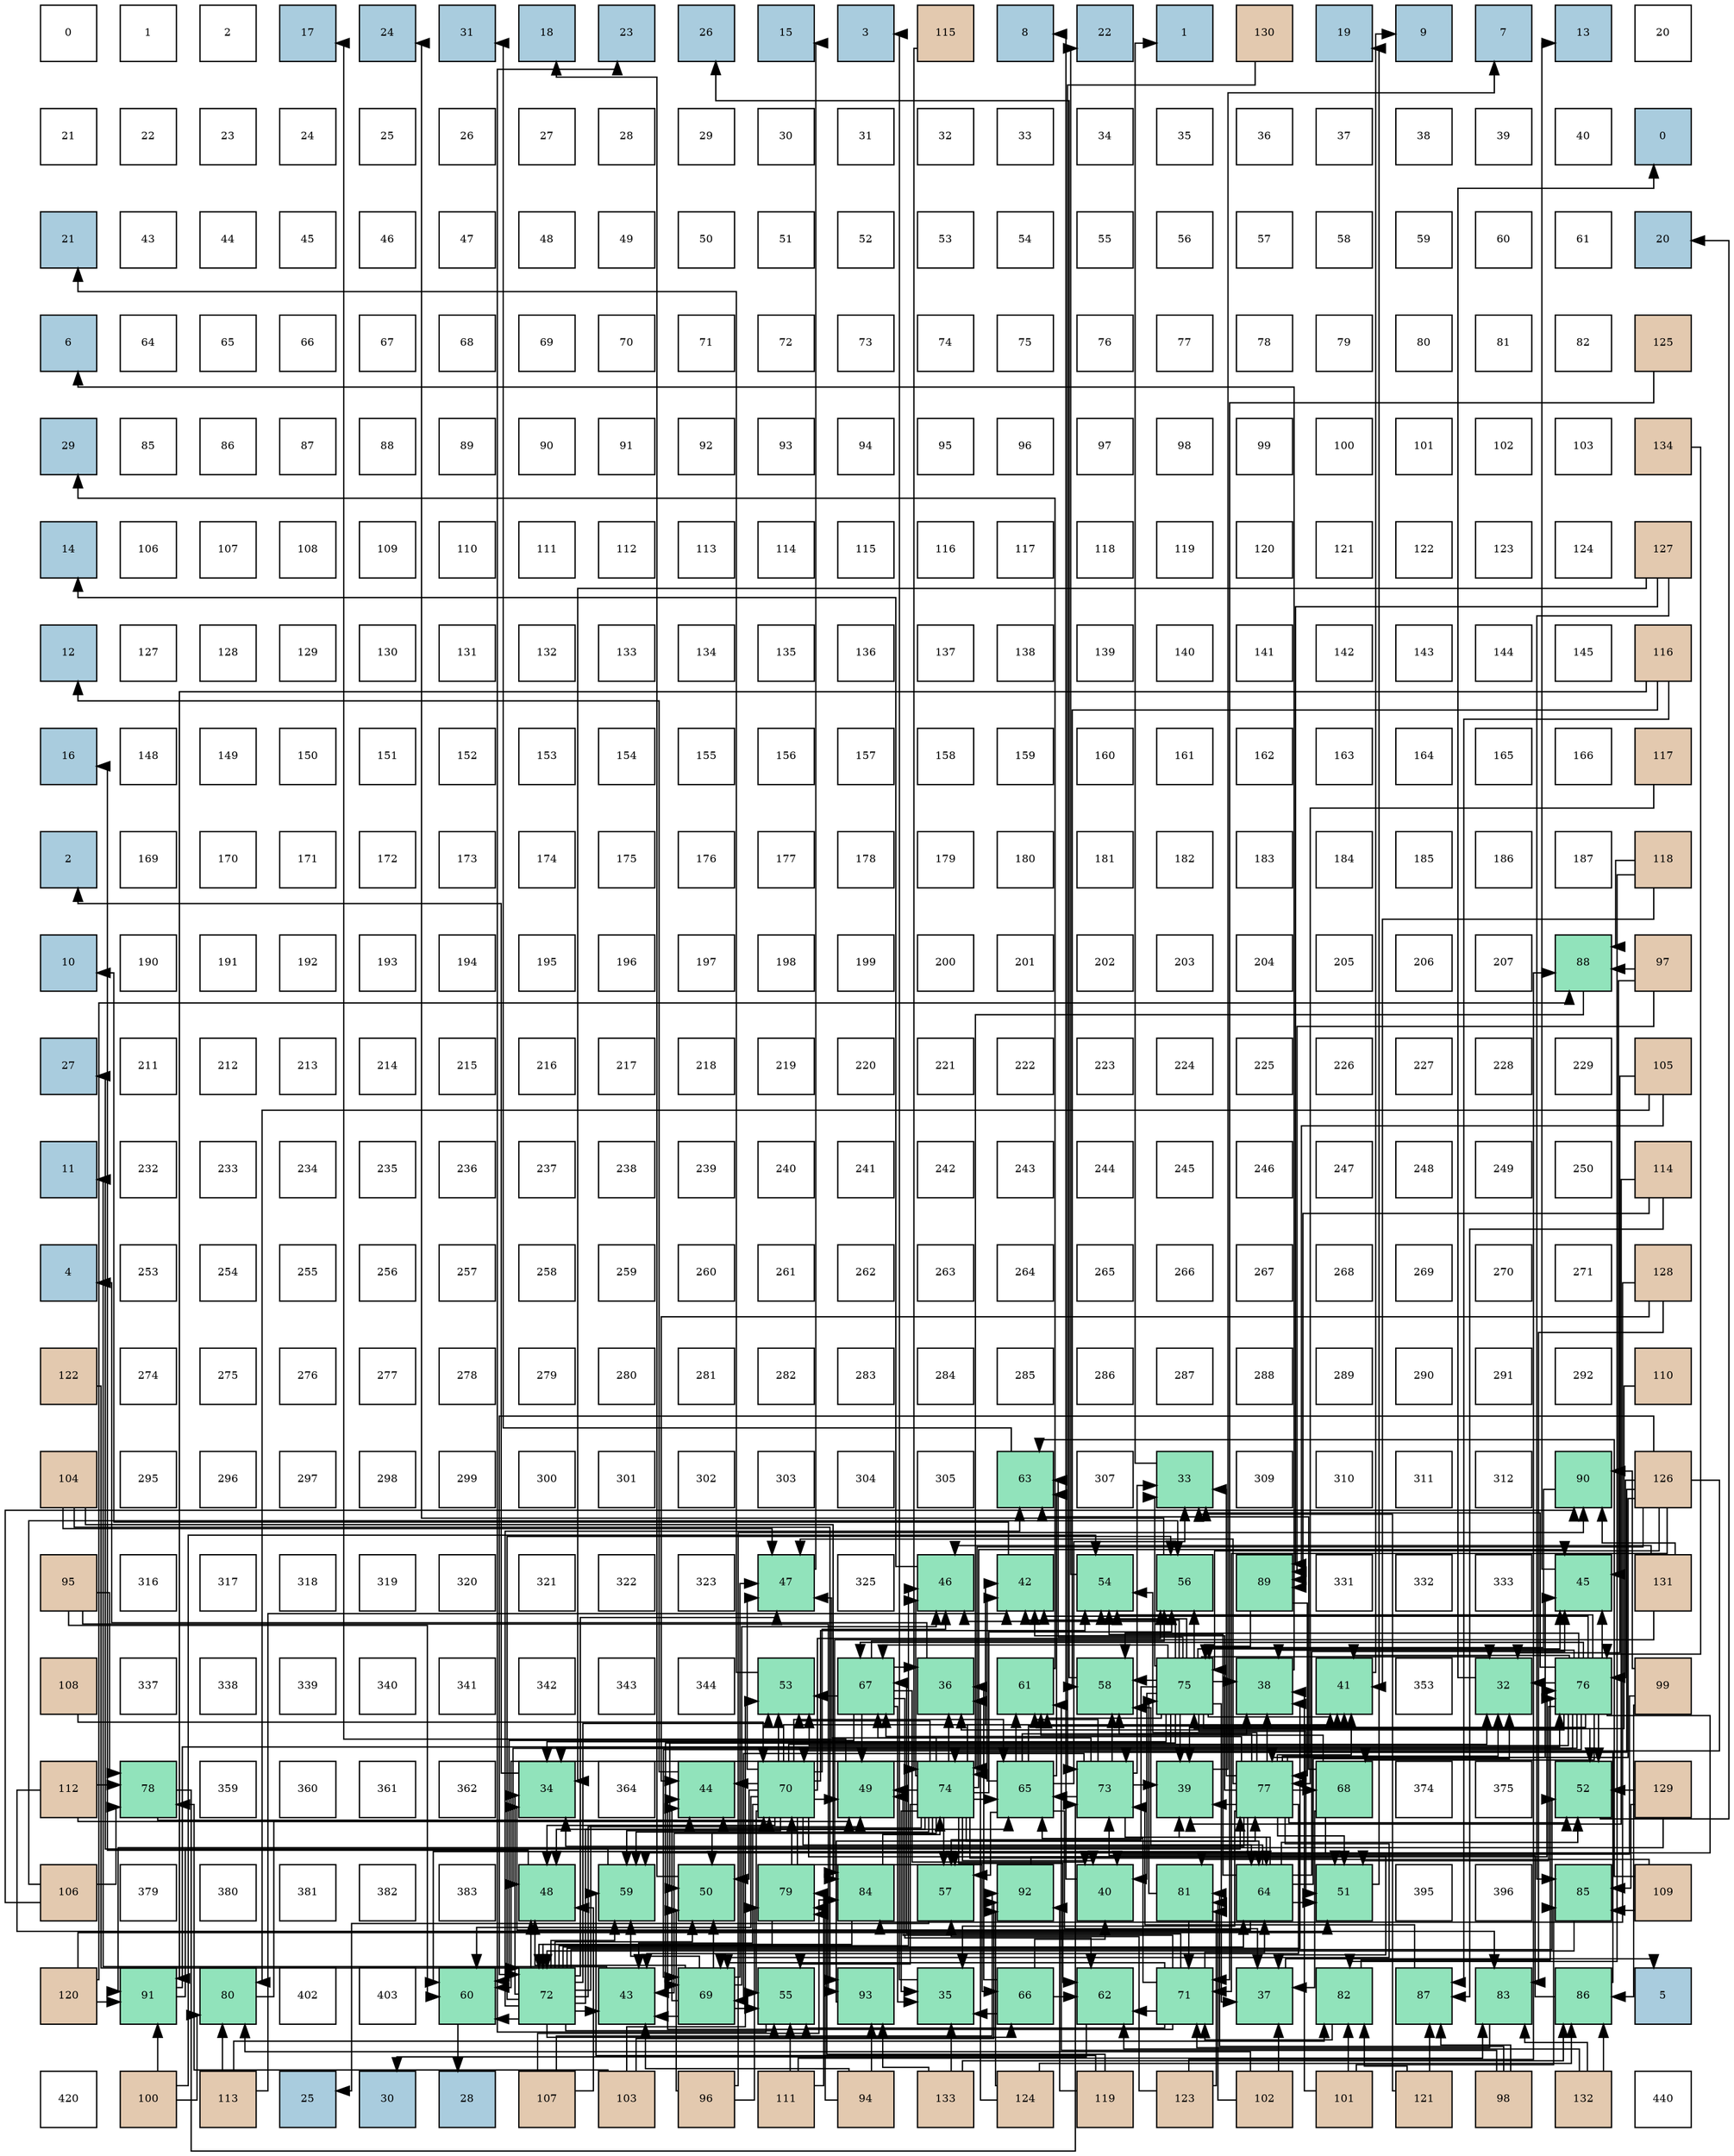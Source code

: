 digraph layout{
 rankdir=TB;
 splines=ortho;
 node [style=filled shape=square fixedsize=true width=0.6];
0[label="0", fontsize=8, fillcolor="#ffffff"];
1[label="1", fontsize=8, fillcolor="#ffffff"];
2[label="2", fontsize=8, fillcolor="#ffffff"];
3[label="17", fontsize=8, fillcolor="#a9ccde"];
4[label="24", fontsize=8, fillcolor="#a9ccde"];
5[label="31", fontsize=8, fillcolor="#a9ccde"];
6[label="18", fontsize=8, fillcolor="#a9ccde"];
7[label="23", fontsize=8, fillcolor="#a9ccde"];
8[label="26", fontsize=8, fillcolor="#a9ccde"];
9[label="15", fontsize=8, fillcolor="#a9ccde"];
10[label="3", fontsize=8, fillcolor="#a9ccde"];
11[label="115", fontsize=8, fillcolor="#e3c9af"];
12[label="8", fontsize=8, fillcolor="#a9ccde"];
13[label="22", fontsize=8, fillcolor="#a9ccde"];
14[label="1", fontsize=8, fillcolor="#a9ccde"];
15[label="130", fontsize=8, fillcolor="#e3c9af"];
16[label="19", fontsize=8, fillcolor="#a9ccde"];
17[label="9", fontsize=8, fillcolor="#a9ccde"];
18[label="7", fontsize=8, fillcolor="#a9ccde"];
19[label="13", fontsize=8, fillcolor="#a9ccde"];
20[label="20", fontsize=8, fillcolor="#ffffff"];
21[label="21", fontsize=8, fillcolor="#ffffff"];
22[label="22", fontsize=8, fillcolor="#ffffff"];
23[label="23", fontsize=8, fillcolor="#ffffff"];
24[label="24", fontsize=8, fillcolor="#ffffff"];
25[label="25", fontsize=8, fillcolor="#ffffff"];
26[label="26", fontsize=8, fillcolor="#ffffff"];
27[label="27", fontsize=8, fillcolor="#ffffff"];
28[label="28", fontsize=8, fillcolor="#ffffff"];
29[label="29", fontsize=8, fillcolor="#ffffff"];
30[label="30", fontsize=8, fillcolor="#ffffff"];
31[label="31", fontsize=8, fillcolor="#ffffff"];
32[label="32", fontsize=8, fillcolor="#ffffff"];
33[label="33", fontsize=8, fillcolor="#ffffff"];
34[label="34", fontsize=8, fillcolor="#ffffff"];
35[label="35", fontsize=8, fillcolor="#ffffff"];
36[label="36", fontsize=8, fillcolor="#ffffff"];
37[label="37", fontsize=8, fillcolor="#ffffff"];
38[label="38", fontsize=8, fillcolor="#ffffff"];
39[label="39", fontsize=8, fillcolor="#ffffff"];
40[label="40", fontsize=8, fillcolor="#ffffff"];
41[label="0", fontsize=8, fillcolor="#a9ccde"];
42[label="21", fontsize=8, fillcolor="#a9ccde"];
43[label="43", fontsize=8, fillcolor="#ffffff"];
44[label="44", fontsize=8, fillcolor="#ffffff"];
45[label="45", fontsize=8, fillcolor="#ffffff"];
46[label="46", fontsize=8, fillcolor="#ffffff"];
47[label="47", fontsize=8, fillcolor="#ffffff"];
48[label="48", fontsize=8, fillcolor="#ffffff"];
49[label="49", fontsize=8, fillcolor="#ffffff"];
50[label="50", fontsize=8, fillcolor="#ffffff"];
51[label="51", fontsize=8, fillcolor="#ffffff"];
52[label="52", fontsize=8, fillcolor="#ffffff"];
53[label="53", fontsize=8, fillcolor="#ffffff"];
54[label="54", fontsize=8, fillcolor="#ffffff"];
55[label="55", fontsize=8, fillcolor="#ffffff"];
56[label="56", fontsize=8, fillcolor="#ffffff"];
57[label="57", fontsize=8, fillcolor="#ffffff"];
58[label="58", fontsize=8, fillcolor="#ffffff"];
59[label="59", fontsize=8, fillcolor="#ffffff"];
60[label="60", fontsize=8, fillcolor="#ffffff"];
61[label="61", fontsize=8, fillcolor="#ffffff"];
62[label="20", fontsize=8, fillcolor="#a9ccde"];
63[label="6", fontsize=8, fillcolor="#a9ccde"];
64[label="64", fontsize=8, fillcolor="#ffffff"];
65[label="65", fontsize=8, fillcolor="#ffffff"];
66[label="66", fontsize=8, fillcolor="#ffffff"];
67[label="67", fontsize=8, fillcolor="#ffffff"];
68[label="68", fontsize=8, fillcolor="#ffffff"];
69[label="69", fontsize=8, fillcolor="#ffffff"];
70[label="70", fontsize=8, fillcolor="#ffffff"];
71[label="71", fontsize=8, fillcolor="#ffffff"];
72[label="72", fontsize=8, fillcolor="#ffffff"];
73[label="73", fontsize=8, fillcolor="#ffffff"];
74[label="74", fontsize=8, fillcolor="#ffffff"];
75[label="75", fontsize=8, fillcolor="#ffffff"];
76[label="76", fontsize=8, fillcolor="#ffffff"];
77[label="77", fontsize=8, fillcolor="#ffffff"];
78[label="78", fontsize=8, fillcolor="#ffffff"];
79[label="79", fontsize=8, fillcolor="#ffffff"];
80[label="80", fontsize=8, fillcolor="#ffffff"];
81[label="81", fontsize=8, fillcolor="#ffffff"];
82[label="82", fontsize=8, fillcolor="#ffffff"];
83[label="125", fontsize=8, fillcolor="#e3c9af"];
84[label="29", fontsize=8, fillcolor="#a9ccde"];
85[label="85", fontsize=8, fillcolor="#ffffff"];
86[label="86", fontsize=8, fillcolor="#ffffff"];
87[label="87", fontsize=8, fillcolor="#ffffff"];
88[label="88", fontsize=8, fillcolor="#ffffff"];
89[label="89", fontsize=8, fillcolor="#ffffff"];
90[label="90", fontsize=8, fillcolor="#ffffff"];
91[label="91", fontsize=8, fillcolor="#ffffff"];
92[label="92", fontsize=8, fillcolor="#ffffff"];
93[label="93", fontsize=8, fillcolor="#ffffff"];
94[label="94", fontsize=8, fillcolor="#ffffff"];
95[label="95", fontsize=8, fillcolor="#ffffff"];
96[label="96", fontsize=8, fillcolor="#ffffff"];
97[label="97", fontsize=8, fillcolor="#ffffff"];
98[label="98", fontsize=8, fillcolor="#ffffff"];
99[label="99", fontsize=8, fillcolor="#ffffff"];
100[label="100", fontsize=8, fillcolor="#ffffff"];
101[label="101", fontsize=8, fillcolor="#ffffff"];
102[label="102", fontsize=8, fillcolor="#ffffff"];
103[label="103", fontsize=8, fillcolor="#ffffff"];
104[label="134", fontsize=8, fillcolor="#e3c9af"];
105[label="14", fontsize=8, fillcolor="#a9ccde"];
106[label="106", fontsize=8, fillcolor="#ffffff"];
107[label="107", fontsize=8, fillcolor="#ffffff"];
108[label="108", fontsize=8, fillcolor="#ffffff"];
109[label="109", fontsize=8, fillcolor="#ffffff"];
110[label="110", fontsize=8, fillcolor="#ffffff"];
111[label="111", fontsize=8, fillcolor="#ffffff"];
112[label="112", fontsize=8, fillcolor="#ffffff"];
113[label="113", fontsize=8, fillcolor="#ffffff"];
114[label="114", fontsize=8, fillcolor="#ffffff"];
115[label="115", fontsize=8, fillcolor="#ffffff"];
116[label="116", fontsize=8, fillcolor="#ffffff"];
117[label="117", fontsize=8, fillcolor="#ffffff"];
118[label="118", fontsize=8, fillcolor="#ffffff"];
119[label="119", fontsize=8, fillcolor="#ffffff"];
120[label="120", fontsize=8, fillcolor="#ffffff"];
121[label="121", fontsize=8, fillcolor="#ffffff"];
122[label="122", fontsize=8, fillcolor="#ffffff"];
123[label="123", fontsize=8, fillcolor="#ffffff"];
124[label="124", fontsize=8, fillcolor="#ffffff"];
125[label="127", fontsize=8, fillcolor="#e3c9af"];
126[label="12", fontsize=8, fillcolor="#a9ccde"];
127[label="127", fontsize=8, fillcolor="#ffffff"];
128[label="128", fontsize=8, fillcolor="#ffffff"];
129[label="129", fontsize=8, fillcolor="#ffffff"];
130[label="130", fontsize=8, fillcolor="#ffffff"];
131[label="131", fontsize=8, fillcolor="#ffffff"];
132[label="132", fontsize=8, fillcolor="#ffffff"];
133[label="133", fontsize=8, fillcolor="#ffffff"];
134[label="134", fontsize=8, fillcolor="#ffffff"];
135[label="135", fontsize=8, fillcolor="#ffffff"];
136[label="136", fontsize=8, fillcolor="#ffffff"];
137[label="137", fontsize=8, fillcolor="#ffffff"];
138[label="138", fontsize=8, fillcolor="#ffffff"];
139[label="139", fontsize=8, fillcolor="#ffffff"];
140[label="140", fontsize=8, fillcolor="#ffffff"];
141[label="141", fontsize=8, fillcolor="#ffffff"];
142[label="142", fontsize=8, fillcolor="#ffffff"];
143[label="143", fontsize=8, fillcolor="#ffffff"];
144[label="144", fontsize=8, fillcolor="#ffffff"];
145[label="145", fontsize=8, fillcolor="#ffffff"];
146[label="116", fontsize=8, fillcolor="#e3c9af"];
147[label="16", fontsize=8, fillcolor="#a9ccde"];
148[label="148", fontsize=8, fillcolor="#ffffff"];
149[label="149", fontsize=8, fillcolor="#ffffff"];
150[label="150", fontsize=8, fillcolor="#ffffff"];
151[label="151", fontsize=8, fillcolor="#ffffff"];
152[label="152", fontsize=8, fillcolor="#ffffff"];
153[label="153", fontsize=8, fillcolor="#ffffff"];
154[label="154", fontsize=8, fillcolor="#ffffff"];
155[label="155", fontsize=8, fillcolor="#ffffff"];
156[label="156", fontsize=8, fillcolor="#ffffff"];
157[label="157", fontsize=8, fillcolor="#ffffff"];
158[label="158", fontsize=8, fillcolor="#ffffff"];
159[label="159", fontsize=8, fillcolor="#ffffff"];
160[label="160", fontsize=8, fillcolor="#ffffff"];
161[label="161", fontsize=8, fillcolor="#ffffff"];
162[label="162", fontsize=8, fillcolor="#ffffff"];
163[label="163", fontsize=8, fillcolor="#ffffff"];
164[label="164", fontsize=8, fillcolor="#ffffff"];
165[label="165", fontsize=8, fillcolor="#ffffff"];
166[label="166", fontsize=8, fillcolor="#ffffff"];
167[label="117", fontsize=8, fillcolor="#e3c9af"];
168[label="2", fontsize=8, fillcolor="#a9ccde"];
169[label="169", fontsize=8, fillcolor="#ffffff"];
170[label="170", fontsize=8, fillcolor="#ffffff"];
171[label="171", fontsize=8, fillcolor="#ffffff"];
172[label="172", fontsize=8, fillcolor="#ffffff"];
173[label="173", fontsize=8, fillcolor="#ffffff"];
174[label="174", fontsize=8, fillcolor="#ffffff"];
175[label="175", fontsize=8, fillcolor="#ffffff"];
176[label="176", fontsize=8, fillcolor="#ffffff"];
177[label="177", fontsize=8, fillcolor="#ffffff"];
178[label="178", fontsize=8, fillcolor="#ffffff"];
179[label="179", fontsize=8, fillcolor="#ffffff"];
180[label="180", fontsize=8, fillcolor="#ffffff"];
181[label="181", fontsize=8, fillcolor="#ffffff"];
182[label="182", fontsize=8, fillcolor="#ffffff"];
183[label="183", fontsize=8, fillcolor="#ffffff"];
184[label="184", fontsize=8, fillcolor="#ffffff"];
185[label="185", fontsize=8, fillcolor="#ffffff"];
186[label="186", fontsize=8, fillcolor="#ffffff"];
187[label="187", fontsize=8, fillcolor="#ffffff"];
188[label="118", fontsize=8, fillcolor="#e3c9af"];
189[label="10", fontsize=8, fillcolor="#a9ccde"];
190[label="190", fontsize=8, fillcolor="#ffffff"];
191[label="191", fontsize=8, fillcolor="#ffffff"];
192[label="192", fontsize=8, fillcolor="#ffffff"];
193[label="193", fontsize=8, fillcolor="#ffffff"];
194[label="194", fontsize=8, fillcolor="#ffffff"];
195[label="195", fontsize=8, fillcolor="#ffffff"];
196[label="196", fontsize=8, fillcolor="#ffffff"];
197[label="197", fontsize=8, fillcolor="#ffffff"];
198[label="198", fontsize=8, fillcolor="#ffffff"];
199[label="199", fontsize=8, fillcolor="#ffffff"];
200[label="200", fontsize=8, fillcolor="#ffffff"];
201[label="201", fontsize=8, fillcolor="#ffffff"];
202[label="202", fontsize=8, fillcolor="#ffffff"];
203[label="203", fontsize=8, fillcolor="#ffffff"];
204[label="204", fontsize=8, fillcolor="#ffffff"];
205[label="205", fontsize=8, fillcolor="#ffffff"];
206[label="206", fontsize=8, fillcolor="#ffffff"];
207[label="207", fontsize=8, fillcolor="#ffffff"];
208[label="88", fontsize=8, fillcolor="#91e3bb"];
209[label="97", fontsize=8, fillcolor="#e3c9af"];
210[label="27", fontsize=8, fillcolor="#a9ccde"];
211[label="211", fontsize=8, fillcolor="#ffffff"];
212[label="212", fontsize=8, fillcolor="#ffffff"];
213[label="213", fontsize=8, fillcolor="#ffffff"];
214[label="214", fontsize=8, fillcolor="#ffffff"];
215[label="215", fontsize=8, fillcolor="#ffffff"];
216[label="216", fontsize=8, fillcolor="#ffffff"];
217[label="217", fontsize=8, fillcolor="#ffffff"];
218[label="218", fontsize=8, fillcolor="#ffffff"];
219[label="219", fontsize=8, fillcolor="#ffffff"];
220[label="220", fontsize=8, fillcolor="#ffffff"];
221[label="221", fontsize=8, fillcolor="#ffffff"];
222[label="222", fontsize=8, fillcolor="#ffffff"];
223[label="223", fontsize=8, fillcolor="#ffffff"];
224[label="224", fontsize=8, fillcolor="#ffffff"];
225[label="225", fontsize=8, fillcolor="#ffffff"];
226[label="226", fontsize=8, fillcolor="#ffffff"];
227[label="227", fontsize=8, fillcolor="#ffffff"];
228[label="228", fontsize=8, fillcolor="#ffffff"];
229[label="229", fontsize=8, fillcolor="#ffffff"];
230[label="105", fontsize=8, fillcolor="#e3c9af"];
231[label="11", fontsize=8, fillcolor="#a9ccde"];
232[label="232", fontsize=8, fillcolor="#ffffff"];
233[label="233", fontsize=8, fillcolor="#ffffff"];
234[label="234", fontsize=8, fillcolor="#ffffff"];
235[label="235", fontsize=8, fillcolor="#ffffff"];
236[label="236", fontsize=8, fillcolor="#ffffff"];
237[label="237", fontsize=8, fillcolor="#ffffff"];
238[label="238", fontsize=8, fillcolor="#ffffff"];
239[label="239", fontsize=8, fillcolor="#ffffff"];
240[label="240", fontsize=8, fillcolor="#ffffff"];
241[label="241", fontsize=8, fillcolor="#ffffff"];
242[label="242", fontsize=8, fillcolor="#ffffff"];
243[label="243", fontsize=8, fillcolor="#ffffff"];
244[label="244", fontsize=8, fillcolor="#ffffff"];
245[label="245", fontsize=8, fillcolor="#ffffff"];
246[label="246", fontsize=8, fillcolor="#ffffff"];
247[label="247", fontsize=8, fillcolor="#ffffff"];
248[label="248", fontsize=8, fillcolor="#ffffff"];
249[label="249", fontsize=8, fillcolor="#ffffff"];
250[label="250", fontsize=8, fillcolor="#ffffff"];
251[label="114", fontsize=8, fillcolor="#e3c9af"];
252[label="4", fontsize=8, fillcolor="#a9ccde"];
253[label="253", fontsize=8, fillcolor="#ffffff"];
254[label="254", fontsize=8, fillcolor="#ffffff"];
255[label="255", fontsize=8, fillcolor="#ffffff"];
256[label="256", fontsize=8, fillcolor="#ffffff"];
257[label="257", fontsize=8, fillcolor="#ffffff"];
258[label="258", fontsize=8, fillcolor="#ffffff"];
259[label="259", fontsize=8, fillcolor="#ffffff"];
260[label="260", fontsize=8, fillcolor="#ffffff"];
261[label="261", fontsize=8, fillcolor="#ffffff"];
262[label="262", fontsize=8, fillcolor="#ffffff"];
263[label="263", fontsize=8, fillcolor="#ffffff"];
264[label="264", fontsize=8, fillcolor="#ffffff"];
265[label="265", fontsize=8, fillcolor="#ffffff"];
266[label="266", fontsize=8, fillcolor="#ffffff"];
267[label="267", fontsize=8, fillcolor="#ffffff"];
268[label="268", fontsize=8, fillcolor="#ffffff"];
269[label="269", fontsize=8, fillcolor="#ffffff"];
270[label="270", fontsize=8, fillcolor="#ffffff"];
271[label="271", fontsize=8, fillcolor="#ffffff"];
272[label="128", fontsize=8, fillcolor="#e3c9af"];
273[label="122", fontsize=8, fillcolor="#e3c9af"];
274[label="274", fontsize=8, fillcolor="#ffffff"];
275[label="275", fontsize=8, fillcolor="#ffffff"];
276[label="276", fontsize=8, fillcolor="#ffffff"];
277[label="277", fontsize=8, fillcolor="#ffffff"];
278[label="278", fontsize=8, fillcolor="#ffffff"];
279[label="279", fontsize=8, fillcolor="#ffffff"];
280[label="280", fontsize=8, fillcolor="#ffffff"];
281[label="281", fontsize=8, fillcolor="#ffffff"];
282[label="282", fontsize=8, fillcolor="#ffffff"];
283[label="283", fontsize=8, fillcolor="#ffffff"];
284[label="284", fontsize=8, fillcolor="#ffffff"];
285[label="285", fontsize=8, fillcolor="#ffffff"];
286[label="286", fontsize=8, fillcolor="#ffffff"];
287[label="287", fontsize=8, fillcolor="#ffffff"];
288[label="288", fontsize=8, fillcolor="#ffffff"];
289[label="289", fontsize=8, fillcolor="#ffffff"];
290[label="290", fontsize=8, fillcolor="#ffffff"];
291[label="291", fontsize=8, fillcolor="#ffffff"];
292[label="292", fontsize=8, fillcolor="#ffffff"];
293[label="110", fontsize=8, fillcolor="#e3c9af"];
294[label="104", fontsize=8, fillcolor="#e3c9af"];
295[label="295", fontsize=8, fillcolor="#ffffff"];
296[label="296", fontsize=8, fillcolor="#ffffff"];
297[label="297", fontsize=8, fillcolor="#ffffff"];
298[label="298", fontsize=8, fillcolor="#ffffff"];
299[label="299", fontsize=8, fillcolor="#ffffff"];
300[label="300", fontsize=8, fillcolor="#ffffff"];
301[label="301", fontsize=8, fillcolor="#ffffff"];
302[label="302", fontsize=8, fillcolor="#ffffff"];
303[label="303", fontsize=8, fillcolor="#ffffff"];
304[label="304", fontsize=8, fillcolor="#ffffff"];
305[label="305", fontsize=8, fillcolor="#ffffff"];
306[label="63", fontsize=8, fillcolor="#91e3bb"];
307[label="307", fontsize=8, fillcolor="#ffffff"];
308[label="33", fontsize=8, fillcolor="#91e3bb"];
309[label="309", fontsize=8, fillcolor="#ffffff"];
310[label="310", fontsize=8, fillcolor="#ffffff"];
311[label="311", fontsize=8, fillcolor="#ffffff"];
312[label="312", fontsize=8, fillcolor="#ffffff"];
313[label="90", fontsize=8, fillcolor="#91e3bb"];
314[label="126", fontsize=8, fillcolor="#e3c9af"];
315[label="95", fontsize=8, fillcolor="#e3c9af"];
316[label="316", fontsize=8, fillcolor="#ffffff"];
317[label="317", fontsize=8, fillcolor="#ffffff"];
318[label="318", fontsize=8, fillcolor="#ffffff"];
319[label="319", fontsize=8, fillcolor="#ffffff"];
320[label="320", fontsize=8, fillcolor="#ffffff"];
321[label="321", fontsize=8, fillcolor="#ffffff"];
322[label="322", fontsize=8, fillcolor="#ffffff"];
323[label="323", fontsize=8, fillcolor="#ffffff"];
324[label="47", fontsize=8, fillcolor="#91e3bb"];
325[label="325", fontsize=8, fillcolor="#ffffff"];
326[label="46", fontsize=8, fillcolor="#91e3bb"];
327[label="42", fontsize=8, fillcolor="#91e3bb"];
328[label="54", fontsize=8, fillcolor="#91e3bb"];
329[label="56", fontsize=8, fillcolor="#91e3bb"];
330[label="89", fontsize=8, fillcolor="#91e3bb"];
331[label="331", fontsize=8, fillcolor="#ffffff"];
332[label="332", fontsize=8, fillcolor="#ffffff"];
333[label="333", fontsize=8, fillcolor="#ffffff"];
334[label="45", fontsize=8, fillcolor="#91e3bb"];
335[label="131", fontsize=8, fillcolor="#e3c9af"];
336[label="108", fontsize=8, fillcolor="#e3c9af"];
337[label="337", fontsize=8, fillcolor="#ffffff"];
338[label="338", fontsize=8, fillcolor="#ffffff"];
339[label="339", fontsize=8, fillcolor="#ffffff"];
340[label="340", fontsize=8, fillcolor="#ffffff"];
341[label="341", fontsize=8, fillcolor="#ffffff"];
342[label="342", fontsize=8, fillcolor="#ffffff"];
343[label="343", fontsize=8, fillcolor="#ffffff"];
344[label="344", fontsize=8, fillcolor="#ffffff"];
345[label="53", fontsize=8, fillcolor="#91e3bb"];
346[label="67", fontsize=8, fillcolor="#91e3bb"];
347[label="36", fontsize=8, fillcolor="#91e3bb"];
348[label="61", fontsize=8, fillcolor="#91e3bb"];
349[label="58", fontsize=8, fillcolor="#91e3bb"];
350[label="75", fontsize=8, fillcolor="#91e3bb"];
351[label="38", fontsize=8, fillcolor="#91e3bb"];
352[label="41", fontsize=8, fillcolor="#91e3bb"];
353[label="353", fontsize=8, fillcolor="#ffffff"];
354[label="32", fontsize=8, fillcolor="#91e3bb"];
355[label="76", fontsize=8, fillcolor="#91e3bb"];
356[label="99", fontsize=8, fillcolor="#e3c9af"];
357[label="112", fontsize=8, fillcolor="#e3c9af"];
358[label="78", fontsize=8, fillcolor="#91e3bb"];
359[label="359", fontsize=8, fillcolor="#ffffff"];
360[label="360", fontsize=8, fillcolor="#ffffff"];
361[label="361", fontsize=8, fillcolor="#ffffff"];
362[label="362", fontsize=8, fillcolor="#ffffff"];
363[label="34", fontsize=8, fillcolor="#91e3bb"];
364[label="364", fontsize=8, fillcolor="#ffffff"];
365[label="44", fontsize=8, fillcolor="#91e3bb"];
366[label="70", fontsize=8, fillcolor="#91e3bb"];
367[label="49", fontsize=8, fillcolor="#91e3bb"];
368[label="74", fontsize=8, fillcolor="#91e3bb"];
369[label="65", fontsize=8, fillcolor="#91e3bb"];
370[label="73", fontsize=8, fillcolor="#91e3bb"];
371[label="39", fontsize=8, fillcolor="#91e3bb"];
372[label="77", fontsize=8, fillcolor="#91e3bb"];
373[label="68", fontsize=8, fillcolor="#91e3bb"];
374[label="374", fontsize=8, fillcolor="#ffffff"];
375[label="375", fontsize=8, fillcolor="#ffffff"];
376[label="52", fontsize=8, fillcolor="#91e3bb"];
377[label="129", fontsize=8, fillcolor="#e3c9af"];
378[label="106", fontsize=8, fillcolor="#e3c9af"];
379[label="379", fontsize=8, fillcolor="#ffffff"];
380[label="380", fontsize=8, fillcolor="#ffffff"];
381[label="381", fontsize=8, fillcolor="#ffffff"];
382[label="382", fontsize=8, fillcolor="#ffffff"];
383[label="383", fontsize=8, fillcolor="#ffffff"];
384[label="48", fontsize=8, fillcolor="#91e3bb"];
385[label="59", fontsize=8, fillcolor="#91e3bb"];
386[label="50", fontsize=8, fillcolor="#91e3bb"];
387[label="79", fontsize=8, fillcolor="#91e3bb"];
388[label="84", fontsize=8, fillcolor="#91e3bb"];
389[label="57", fontsize=8, fillcolor="#91e3bb"];
390[label="92", fontsize=8, fillcolor="#91e3bb"];
391[label="40", fontsize=8, fillcolor="#91e3bb"];
392[label="81", fontsize=8, fillcolor="#91e3bb"];
393[label="64", fontsize=8, fillcolor="#91e3bb"];
394[label="51", fontsize=8, fillcolor="#91e3bb"];
395[label="395", fontsize=8, fillcolor="#ffffff"];
396[label="396", fontsize=8, fillcolor="#ffffff"];
397[label="85", fontsize=8, fillcolor="#91e3bb"];
398[label="109", fontsize=8, fillcolor="#e3c9af"];
399[label="120", fontsize=8, fillcolor="#e3c9af"];
400[label="91", fontsize=8, fillcolor="#91e3bb"];
401[label="80", fontsize=8, fillcolor="#91e3bb"];
402[label="402", fontsize=8, fillcolor="#ffffff"];
403[label="403", fontsize=8, fillcolor="#ffffff"];
404[label="60", fontsize=8, fillcolor="#91e3bb"];
405[label="72", fontsize=8, fillcolor="#91e3bb"];
406[label="43", fontsize=8, fillcolor="#91e3bb"];
407[label="69", fontsize=8, fillcolor="#91e3bb"];
408[label="55", fontsize=8, fillcolor="#91e3bb"];
409[label="93", fontsize=8, fillcolor="#91e3bb"];
410[label="35", fontsize=8, fillcolor="#91e3bb"];
411[label="66", fontsize=8, fillcolor="#91e3bb"];
412[label="62", fontsize=8, fillcolor="#91e3bb"];
413[label="71", fontsize=8, fillcolor="#91e3bb"];
414[label="37", fontsize=8, fillcolor="#91e3bb"];
415[label="82", fontsize=8, fillcolor="#91e3bb"];
416[label="87", fontsize=8, fillcolor="#91e3bb"];
417[label="83", fontsize=8, fillcolor="#91e3bb"];
418[label="86", fontsize=8, fillcolor="#91e3bb"];
419[label="5", fontsize=8, fillcolor="#a9ccde"];
420[label="420", fontsize=8, fillcolor="#ffffff"];
421[label="100", fontsize=8, fillcolor="#e3c9af"];
422[label="113", fontsize=8, fillcolor="#e3c9af"];
423[label="25", fontsize=8, fillcolor="#a9ccde"];
424[label="30", fontsize=8, fillcolor="#a9ccde"];
425[label="28", fontsize=8, fillcolor="#a9ccde"];
426[label="107", fontsize=8, fillcolor="#e3c9af"];
427[label="103", fontsize=8, fillcolor="#e3c9af"];
428[label="96", fontsize=8, fillcolor="#e3c9af"];
429[label="111", fontsize=8, fillcolor="#e3c9af"];
430[label="94", fontsize=8, fillcolor="#e3c9af"];
431[label="133", fontsize=8, fillcolor="#e3c9af"];
432[label="124", fontsize=8, fillcolor="#e3c9af"];
433[label="119", fontsize=8, fillcolor="#e3c9af"];
434[label="123", fontsize=8, fillcolor="#e3c9af"];
435[label="102", fontsize=8, fillcolor="#e3c9af"];
436[label="101", fontsize=8, fillcolor="#e3c9af"];
437[label="121", fontsize=8, fillcolor="#e3c9af"];
438[label="98", fontsize=8, fillcolor="#e3c9af"];
439[label="132", fontsize=8, fillcolor="#e3c9af"];
440[label="440", fontsize=8, fillcolor="#ffffff"];
edge [constraint=false, style=vis];354 -> 41;
308 -> 14;
363 -> 168;
410 -> 10;
347 -> 252;
414 -> 419;
351 -> 63;
371 -> 18;
391 -> 12;
352 -> 17;
327 -> 189;
406 -> 231;
365 -> 126;
334 -> 19;
326 -> 105;
324 -> 9;
384 -> 147;
367 -> 3;
386 -> 6;
394 -> 16;
376 -> 62;
345 -> 42;
328 -> 13;
408 -> 7;
329 -> 4;
389 -> 423;
349 -> 8;
385 -> 210;
404 -> 425;
348 -> 84;
412 -> 424;
306 -> 5;
393 -> 354;
393 -> 363;
393 -> 371;
393 -> 334;
393 -> 394;
393 -> 376;
393 -> 328;
393 -> 349;
369 -> 308;
369 -> 414;
369 -> 351;
369 -> 352;
369 -> 327;
369 -> 389;
369 -> 348;
369 -> 306;
411 -> 410;
411 -> 347;
411 -> 391;
411 -> 412;
346 -> 410;
346 -> 347;
346 -> 391;
346 -> 367;
346 -> 345;
346 -> 329;
346 -> 404;
346 -> 412;
373 -> 414;
373 -> 389;
373 -> 348;
373 -> 306;
407 -> 406;
407 -> 365;
407 -> 326;
407 -> 324;
407 -> 384;
407 -> 386;
407 -> 408;
407 -> 385;
366 -> 354;
366 -> 414;
366 -> 327;
366 -> 406;
366 -> 365;
366 -> 326;
366 -> 324;
366 -> 384;
366 -> 367;
366 -> 386;
366 -> 345;
366 -> 328;
366 -> 408;
366 -> 329;
366 -> 385;
366 -> 404;
366 -> 393;
366 -> 369;
366 -> 411;
413 -> 365;
413 -> 367;
413 -> 408;
413 -> 412;
413 -> 393;
413 -> 369;
413 -> 346;
413 -> 407;
405 -> 363;
405 -> 351;
405 -> 406;
405 -> 365;
405 -> 326;
405 -> 324;
405 -> 384;
405 -> 367;
405 -> 386;
405 -> 376;
405 -> 345;
405 -> 408;
405 -> 329;
405 -> 385;
405 -> 404;
405 -> 306;
405 -> 393;
405 -> 369;
405 -> 411;
370 -> 308;
370 -> 371;
370 -> 349;
370 -> 348;
370 -> 393;
370 -> 369;
370 -> 346;
370 -> 407;
368 -> 410;
368 -> 347;
368 -> 391;
368 -> 352;
368 -> 406;
368 -> 365;
368 -> 334;
368 -> 326;
368 -> 324;
368 -> 384;
368 -> 367;
368 -> 386;
368 -> 394;
368 -> 345;
368 -> 408;
368 -> 329;
368 -> 389;
368 -> 385;
368 -> 404;
368 -> 412;
368 -> 393;
368 -> 369;
350 -> 354;
350 -> 308;
350 -> 363;
350 -> 414;
350 -> 351;
350 -> 371;
350 -> 391;
350 -> 352;
350 -> 327;
350 -> 334;
350 -> 326;
350 -> 386;
350 -> 394;
350 -> 376;
350 -> 328;
350 -> 329;
350 -> 389;
350 -> 349;
350 -> 348;
350 -> 306;
350 -> 346;
350 -> 407;
355 -> 354;
355 -> 308;
355 -> 363;
355 -> 347;
355 -> 351;
355 -> 371;
355 -> 352;
355 -> 327;
355 -> 334;
355 -> 384;
355 -> 394;
355 -> 376;
355 -> 345;
355 -> 328;
355 -> 349;
355 -> 385;
355 -> 346;
355 -> 373;
355 -> 407;
372 -> 354;
372 -> 308;
372 -> 363;
372 -> 410;
372 -> 351;
372 -> 371;
372 -> 352;
372 -> 327;
372 -> 406;
372 -> 334;
372 -> 324;
372 -> 394;
372 -> 376;
372 -> 328;
372 -> 349;
372 -> 404;
372 -> 346;
372 -> 373;
372 -> 407;
358 -> 366;
358 -> 370;
387 -> 366;
387 -> 405;
401 -> 366;
392 -> 413;
392 -> 350;
415 -> 413;
415 -> 355;
417 -> 413;
388 -> 405;
388 -> 368;
397 -> 405;
418 -> 370;
418 -> 368;
416 -> 370;
208 -> 368;
330 -> 350;
330 -> 372;
313 -> 350;
400 -> 355;
400 -> 372;
390 -> 355;
409 -> 372;
430 -> 406;
430 -> 387;
430 -> 409;
315 -> 404;
315 -> 358;
315 -> 409;
428 -> 386;
428 -> 387;
428 -> 313;
209 -> 334;
209 -> 208;
209 -> 330;
438 -> 348;
438 -> 392;
438 -> 416;
356 -> 391;
356 -> 418;
356 -> 313;
421 -> 328;
421 -> 401;
421 -> 400;
436 -> 351;
436 -> 415;
436 -> 397;
435 -> 414;
435 -> 401;
435 -> 392;
427 -> 345;
427 -> 358;
427 -> 390;
294 -> 324;
294 -> 388;
294 -> 409;
230 -> 354;
230 -> 401;
230 -> 330;
378 -> 329;
378 -> 358;
378 -> 313;
426 -> 384;
426 -> 388;
426 -> 390;
336 -> 366;
398 -> 306;
398 -> 392;
398 -> 397;
293 -> 350;
429 -> 408;
429 -> 387;
429 -> 417;
357 -> 367;
357 -> 358;
357 -> 417;
422 -> 327;
422 -> 401;
422 -> 415;
251 -> 371;
251 -> 416;
251 -> 330;
11 -> 368;
146 -> 349;
146 -> 416;
146 -> 400;
167 -> 372;
188 -> 352;
188 -> 415;
188 -> 208;
433 -> 385;
433 -> 387;
433 -> 390;
399 -> 394;
399 -> 208;
399 -> 400;
437 -> 308;
437 -> 415;
437 -> 416;
273 -> 405;
434 -> 389;
434 -> 392;
434 -> 208;
432 -> 347;
432 -> 418;
432 -> 390;
83 -> 413;
314 -> 366;
314 -> 413;
314 -> 405;
314 -> 370;
314 -> 368;
314 -> 350;
314 -> 355;
314 -> 372;
125 -> 363;
125 -> 397;
125 -> 330;
272 -> 365;
272 -> 417;
272 -> 388;
377 -> 376;
377 -> 397;
377 -> 400;
15 -> 370;
335 -> 326;
335 -> 388;
335 -> 313;
439 -> 412;
439 -> 417;
439 -> 418;
431 -> 410;
431 -> 418;
431 -> 409;
104 -> 355;
edge [constraint=true, style=invis];
0 -> 21 -> 42 -> 63 -> 84 -> 105 -> 126 -> 147 -> 168 -> 189 -> 210 -> 231 -> 252 -> 273 -> 294 -> 315 -> 336 -> 357 -> 378 -> 399 -> 420;
1 -> 22 -> 43 -> 64 -> 85 -> 106 -> 127 -> 148 -> 169 -> 190 -> 211 -> 232 -> 253 -> 274 -> 295 -> 316 -> 337 -> 358 -> 379 -> 400 -> 421;
2 -> 23 -> 44 -> 65 -> 86 -> 107 -> 128 -> 149 -> 170 -> 191 -> 212 -> 233 -> 254 -> 275 -> 296 -> 317 -> 338 -> 359 -> 380 -> 401 -> 422;
3 -> 24 -> 45 -> 66 -> 87 -> 108 -> 129 -> 150 -> 171 -> 192 -> 213 -> 234 -> 255 -> 276 -> 297 -> 318 -> 339 -> 360 -> 381 -> 402 -> 423;
4 -> 25 -> 46 -> 67 -> 88 -> 109 -> 130 -> 151 -> 172 -> 193 -> 214 -> 235 -> 256 -> 277 -> 298 -> 319 -> 340 -> 361 -> 382 -> 403 -> 424;
5 -> 26 -> 47 -> 68 -> 89 -> 110 -> 131 -> 152 -> 173 -> 194 -> 215 -> 236 -> 257 -> 278 -> 299 -> 320 -> 341 -> 362 -> 383 -> 404 -> 425;
6 -> 27 -> 48 -> 69 -> 90 -> 111 -> 132 -> 153 -> 174 -> 195 -> 216 -> 237 -> 258 -> 279 -> 300 -> 321 -> 342 -> 363 -> 384 -> 405 -> 426;
7 -> 28 -> 49 -> 70 -> 91 -> 112 -> 133 -> 154 -> 175 -> 196 -> 217 -> 238 -> 259 -> 280 -> 301 -> 322 -> 343 -> 364 -> 385 -> 406 -> 427;
8 -> 29 -> 50 -> 71 -> 92 -> 113 -> 134 -> 155 -> 176 -> 197 -> 218 -> 239 -> 260 -> 281 -> 302 -> 323 -> 344 -> 365 -> 386 -> 407 -> 428;
9 -> 30 -> 51 -> 72 -> 93 -> 114 -> 135 -> 156 -> 177 -> 198 -> 219 -> 240 -> 261 -> 282 -> 303 -> 324 -> 345 -> 366 -> 387 -> 408 -> 429;
10 -> 31 -> 52 -> 73 -> 94 -> 115 -> 136 -> 157 -> 178 -> 199 -> 220 -> 241 -> 262 -> 283 -> 304 -> 325 -> 346 -> 367 -> 388 -> 409 -> 430;
11 -> 32 -> 53 -> 74 -> 95 -> 116 -> 137 -> 158 -> 179 -> 200 -> 221 -> 242 -> 263 -> 284 -> 305 -> 326 -> 347 -> 368 -> 389 -> 410 -> 431;
12 -> 33 -> 54 -> 75 -> 96 -> 117 -> 138 -> 159 -> 180 -> 201 -> 222 -> 243 -> 264 -> 285 -> 306 -> 327 -> 348 -> 369 -> 390 -> 411 -> 432;
13 -> 34 -> 55 -> 76 -> 97 -> 118 -> 139 -> 160 -> 181 -> 202 -> 223 -> 244 -> 265 -> 286 -> 307 -> 328 -> 349 -> 370 -> 391 -> 412 -> 433;
14 -> 35 -> 56 -> 77 -> 98 -> 119 -> 140 -> 161 -> 182 -> 203 -> 224 -> 245 -> 266 -> 287 -> 308 -> 329 -> 350 -> 371 -> 392 -> 413 -> 434;
15 -> 36 -> 57 -> 78 -> 99 -> 120 -> 141 -> 162 -> 183 -> 204 -> 225 -> 246 -> 267 -> 288 -> 309 -> 330 -> 351 -> 372 -> 393 -> 414 -> 435;
16 -> 37 -> 58 -> 79 -> 100 -> 121 -> 142 -> 163 -> 184 -> 205 -> 226 -> 247 -> 268 -> 289 -> 310 -> 331 -> 352 -> 373 -> 394 -> 415 -> 436;
17 -> 38 -> 59 -> 80 -> 101 -> 122 -> 143 -> 164 -> 185 -> 206 -> 227 -> 248 -> 269 -> 290 -> 311 -> 332 -> 353 -> 374 -> 395 -> 416 -> 437;
18 -> 39 -> 60 -> 81 -> 102 -> 123 -> 144 -> 165 -> 186 -> 207 -> 228 -> 249 -> 270 -> 291 -> 312 -> 333 -> 354 -> 375 -> 396 -> 417 -> 438;
19 -> 40 -> 61 -> 82 -> 103 -> 124 -> 145 -> 166 -> 187 -> 208 -> 229 -> 250 -> 271 -> 292 -> 313 -> 334 -> 355 -> 376 -> 397 -> 418 -> 439;
20 -> 41 -> 62 -> 83 -> 104 -> 125 -> 146 -> 167 -> 188 -> 209 -> 230 -> 251 -> 272 -> 293 -> 314 -> 335 -> 356 -> 377 -> 398 -> 419 -> 440;
rank = same {0 -> 1 -> 2 -> 3 -> 4 -> 5 -> 6 -> 7 -> 8 -> 9 -> 10 -> 11 -> 12 -> 13 -> 14 -> 15 -> 16 -> 17 -> 18 -> 19 -> 20};
rank = same {21 -> 22 -> 23 -> 24 -> 25 -> 26 -> 27 -> 28 -> 29 -> 30 -> 31 -> 32 -> 33 -> 34 -> 35 -> 36 -> 37 -> 38 -> 39 -> 40 -> 41};
rank = same {42 -> 43 -> 44 -> 45 -> 46 -> 47 -> 48 -> 49 -> 50 -> 51 -> 52 -> 53 -> 54 -> 55 -> 56 -> 57 -> 58 -> 59 -> 60 -> 61 -> 62};
rank = same {63 -> 64 -> 65 -> 66 -> 67 -> 68 -> 69 -> 70 -> 71 -> 72 -> 73 -> 74 -> 75 -> 76 -> 77 -> 78 -> 79 -> 80 -> 81 -> 82 -> 83};
rank = same {84 -> 85 -> 86 -> 87 -> 88 -> 89 -> 90 -> 91 -> 92 -> 93 -> 94 -> 95 -> 96 -> 97 -> 98 -> 99 -> 100 -> 101 -> 102 -> 103 -> 104};
rank = same {105 -> 106 -> 107 -> 108 -> 109 -> 110 -> 111 -> 112 -> 113 -> 114 -> 115 -> 116 -> 117 -> 118 -> 119 -> 120 -> 121 -> 122 -> 123 -> 124 -> 125};
rank = same {126 -> 127 -> 128 -> 129 -> 130 -> 131 -> 132 -> 133 -> 134 -> 135 -> 136 -> 137 -> 138 -> 139 -> 140 -> 141 -> 142 -> 143 -> 144 -> 145 -> 146};
rank = same {147 -> 148 -> 149 -> 150 -> 151 -> 152 -> 153 -> 154 -> 155 -> 156 -> 157 -> 158 -> 159 -> 160 -> 161 -> 162 -> 163 -> 164 -> 165 -> 166 -> 167};
rank = same {168 -> 169 -> 170 -> 171 -> 172 -> 173 -> 174 -> 175 -> 176 -> 177 -> 178 -> 179 -> 180 -> 181 -> 182 -> 183 -> 184 -> 185 -> 186 -> 187 -> 188};
rank = same {189 -> 190 -> 191 -> 192 -> 193 -> 194 -> 195 -> 196 -> 197 -> 198 -> 199 -> 200 -> 201 -> 202 -> 203 -> 204 -> 205 -> 206 -> 207 -> 208 -> 209};
rank = same {210 -> 211 -> 212 -> 213 -> 214 -> 215 -> 216 -> 217 -> 218 -> 219 -> 220 -> 221 -> 222 -> 223 -> 224 -> 225 -> 226 -> 227 -> 228 -> 229 -> 230};
rank = same {231 -> 232 -> 233 -> 234 -> 235 -> 236 -> 237 -> 238 -> 239 -> 240 -> 241 -> 242 -> 243 -> 244 -> 245 -> 246 -> 247 -> 248 -> 249 -> 250 -> 251};
rank = same {252 -> 253 -> 254 -> 255 -> 256 -> 257 -> 258 -> 259 -> 260 -> 261 -> 262 -> 263 -> 264 -> 265 -> 266 -> 267 -> 268 -> 269 -> 270 -> 271 -> 272};
rank = same {273 -> 274 -> 275 -> 276 -> 277 -> 278 -> 279 -> 280 -> 281 -> 282 -> 283 -> 284 -> 285 -> 286 -> 287 -> 288 -> 289 -> 290 -> 291 -> 292 -> 293};
rank = same {294 -> 295 -> 296 -> 297 -> 298 -> 299 -> 300 -> 301 -> 302 -> 303 -> 304 -> 305 -> 306 -> 307 -> 308 -> 309 -> 310 -> 311 -> 312 -> 313 -> 314};
rank = same {315 -> 316 -> 317 -> 318 -> 319 -> 320 -> 321 -> 322 -> 323 -> 324 -> 325 -> 326 -> 327 -> 328 -> 329 -> 330 -> 331 -> 332 -> 333 -> 334 -> 335};
rank = same {336 -> 337 -> 338 -> 339 -> 340 -> 341 -> 342 -> 343 -> 344 -> 345 -> 346 -> 347 -> 348 -> 349 -> 350 -> 351 -> 352 -> 353 -> 354 -> 355 -> 356};
rank = same {357 -> 358 -> 359 -> 360 -> 361 -> 362 -> 363 -> 364 -> 365 -> 366 -> 367 -> 368 -> 369 -> 370 -> 371 -> 372 -> 373 -> 374 -> 375 -> 376 -> 377};
rank = same {378 -> 379 -> 380 -> 381 -> 382 -> 383 -> 384 -> 385 -> 386 -> 387 -> 388 -> 389 -> 390 -> 391 -> 392 -> 393 -> 394 -> 395 -> 396 -> 397 -> 398};
rank = same {399 -> 400 -> 401 -> 402 -> 403 -> 404 -> 405 -> 406 -> 407 -> 408 -> 409 -> 410 -> 411 -> 412 -> 413 -> 414 -> 415 -> 416 -> 417 -> 418 -> 419};
rank = same {420 -> 421 -> 422 -> 423 -> 424 -> 425 -> 426 -> 427 -> 428 -> 429 -> 430 -> 431 -> 432 -> 433 -> 434 -> 435 -> 436 -> 437 -> 438 -> 439 -> 440};
}